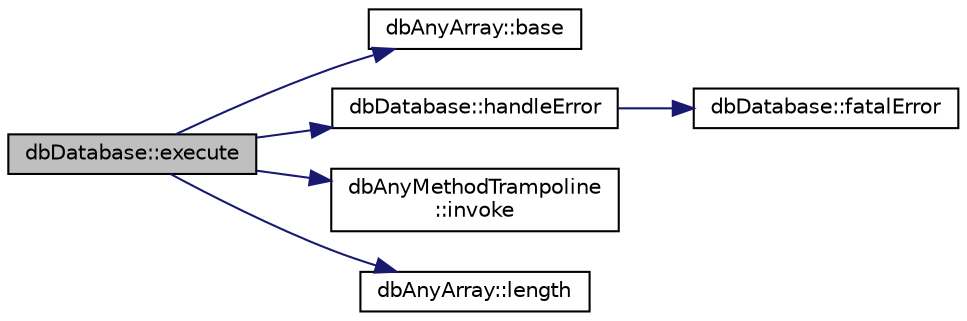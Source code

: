 digraph "dbDatabase::execute"
{
 // INTERACTIVE_SVG=YES
 // LATEX_PDF_SIZE
  edge [fontname="Helvetica",fontsize="10",labelfontname="Helvetica",labelfontsize="10"];
  node [fontname="Helvetica",fontsize="10",shape=record];
  rankdir="LR";
  Node1 [label="dbDatabase::execute",height=0.2,width=0.4,color="black", fillcolor="grey75", style="filled", fontcolor="black",tooltip=" "];
  Node1 -> Node2 [color="midnightblue",fontsize="10",style="solid"];
  Node2 [label="dbAnyArray::base",height=0.2,width=0.4,color="black", fillcolor="white", style="filled",URL="$classdbAnyArray.html#a1ff777161409e1f32472b5ea4ef9e760",tooltip=" "];
  Node1 -> Node3 [color="midnightblue",fontsize="10",style="solid"];
  Node3 [label="dbDatabase::handleError",height=0.2,width=0.4,color="black", fillcolor="white", style="filled",URL="$classdbDatabase.html#a239cb01cd3eee54d5ae50763259037c8",tooltip=" "];
  Node3 -> Node4 [color="midnightblue",fontsize="10",style="solid"];
  Node4 [label="dbDatabase::fatalError",height=0.2,width=0.4,color="black", fillcolor="white", style="filled",URL="$classdbDatabase.html#a7ae83e7bc84e4a52e34b6ed821ee05fd",tooltip=" "];
  Node1 -> Node5 [color="midnightblue",fontsize="10",style="solid"];
  Node5 [label="dbAnyMethodTrampoline\l::invoke",height=0.2,width=0.4,color="black", fillcolor="white", style="filled",URL="$classdbAnyMethodTrampoline.html#abb4f2d309c23e30b9aa76dd0109d7129",tooltip=" "];
  Node1 -> Node6 [color="midnightblue",fontsize="10",style="solid"];
  Node6 [label="dbAnyArray::length",height=0.2,width=0.4,color="black", fillcolor="white", style="filled",URL="$classdbAnyArray.html#a0bfe69cb50222ffb09af324af1dbc0a6",tooltip=" "];
}
